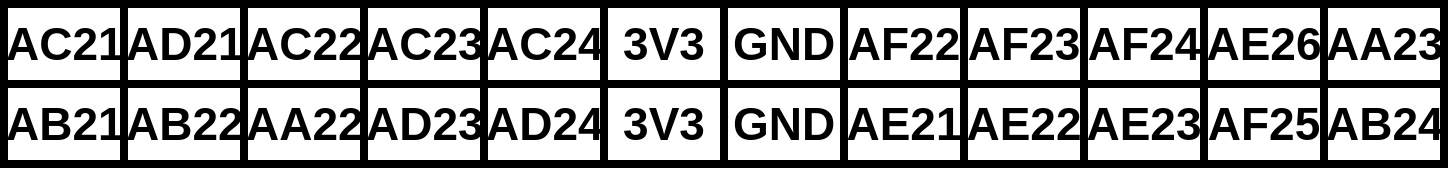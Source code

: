 <mxfile version="21.6.8" type="device">
  <diagram name="第 1 页" id="5yt_pqpiBGALa3D7d_P7">
    <mxGraphModel dx="917" dy="687" grid="1" gridSize="10" guides="1" tooltips="1" connect="1" arrows="1" fold="1" page="1" pageScale="1" pageWidth="827" pageHeight="1169" math="0" shadow="0">
      <root>
        <mxCell id="0" />
        <mxCell id="1" parent="0" />
        <mxCell id="j3vRIAklx2gJD_gSZ_Bb-11" value="" style="shape=table;startSize=0;container=1;collapsible=0;childLayout=tableLayout;fontSize=23;strokeWidth=4;fontStyle=1;fillColor=none;" vertex="1" parent="1">
          <mxGeometry x="320" y="550" width="720" height="80" as="geometry" />
        </mxCell>
        <mxCell id="j3vRIAklx2gJD_gSZ_Bb-16" value="" style="shape=tableRow;horizontal=0;startSize=0;swimlaneHead=0;swimlaneBody=0;strokeColor=inherit;top=0;left=0;bottom=0;right=0;collapsible=0;dropTarget=0;fillColor=none;points=[[0,0.5],[1,0.5]];portConstraint=eastwest;fontSize=23;strokeWidth=4;fontStyle=1" vertex="1" parent="j3vRIAklx2gJD_gSZ_Bb-11">
          <mxGeometry width="720" height="40" as="geometry" />
        </mxCell>
        <mxCell id="j3vRIAklx2gJD_gSZ_Bb-17" value="AC21" style="shape=partialRectangle;html=1;whiteSpace=wrap;connectable=0;strokeColor=inherit;overflow=hidden;fillColor=none;top=0;left=0;bottom=0;right=0;pointerEvents=1;fontSize=23;strokeWidth=4;fontStyle=1" vertex="1" parent="j3vRIAklx2gJD_gSZ_Bb-16">
          <mxGeometry width="60" height="40" as="geometry">
            <mxRectangle width="60" height="40" as="alternateBounds" />
          </mxGeometry>
        </mxCell>
        <mxCell id="j3vRIAklx2gJD_gSZ_Bb-18" value="AD21" style="shape=partialRectangle;html=1;whiteSpace=wrap;connectable=0;strokeColor=inherit;overflow=hidden;fillColor=none;top=0;left=0;bottom=0;right=0;pointerEvents=1;fontSize=23;strokeWidth=4;fontStyle=1" vertex="1" parent="j3vRIAklx2gJD_gSZ_Bb-16">
          <mxGeometry x="60" width="60" height="40" as="geometry">
            <mxRectangle width="60" height="40" as="alternateBounds" />
          </mxGeometry>
        </mxCell>
        <mxCell id="j3vRIAklx2gJD_gSZ_Bb-19" value="AC22" style="shape=partialRectangle;html=1;whiteSpace=wrap;connectable=0;strokeColor=inherit;overflow=hidden;fillColor=none;top=0;left=0;bottom=0;right=0;pointerEvents=1;fontSize=23;strokeWidth=4;fontStyle=1" vertex="1" parent="j3vRIAklx2gJD_gSZ_Bb-16">
          <mxGeometry x="120" width="60" height="40" as="geometry">
            <mxRectangle width="60" height="40" as="alternateBounds" />
          </mxGeometry>
        </mxCell>
        <mxCell id="j3vRIAklx2gJD_gSZ_Bb-25" value="AC23" style="shape=partialRectangle;html=1;whiteSpace=wrap;connectable=0;strokeColor=inherit;overflow=hidden;fillColor=none;top=0;left=0;bottom=0;right=0;pointerEvents=1;fontSize=23;strokeWidth=4;fontStyle=1" vertex="1" parent="j3vRIAklx2gJD_gSZ_Bb-16">
          <mxGeometry x="180" width="60" height="40" as="geometry">
            <mxRectangle width="60" height="40" as="alternateBounds" />
          </mxGeometry>
        </mxCell>
        <mxCell id="j3vRIAklx2gJD_gSZ_Bb-27" value="AC24" style="shape=partialRectangle;html=1;whiteSpace=wrap;connectable=0;strokeColor=inherit;overflow=hidden;fillColor=none;top=0;left=0;bottom=0;right=0;pointerEvents=1;fontSize=23;strokeWidth=4;fontStyle=1" vertex="1" parent="j3vRIAklx2gJD_gSZ_Bb-16">
          <mxGeometry x="240" width="60" height="40" as="geometry">
            <mxRectangle width="60" height="40" as="alternateBounds" />
          </mxGeometry>
        </mxCell>
        <mxCell id="j3vRIAklx2gJD_gSZ_Bb-45" value="3V3" style="shape=partialRectangle;html=1;whiteSpace=wrap;connectable=0;strokeColor=inherit;overflow=hidden;fillColor=none;top=0;left=0;bottom=0;right=0;pointerEvents=1;fontSize=23;strokeWidth=4;fontStyle=1" vertex="1" parent="j3vRIAklx2gJD_gSZ_Bb-16">
          <mxGeometry x="300" width="60" height="40" as="geometry">
            <mxRectangle width="60" height="40" as="alternateBounds" />
          </mxGeometry>
        </mxCell>
        <mxCell id="j3vRIAklx2gJD_gSZ_Bb-43" value="GND" style="shape=partialRectangle;html=1;whiteSpace=wrap;connectable=0;strokeColor=inherit;overflow=hidden;fillColor=none;top=0;left=0;bottom=0;right=0;pointerEvents=1;fontSize=23;strokeWidth=4;fontStyle=1" vertex="1" parent="j3vRIAklx2gJD_gSZ_Bb-16">
          <mxGeometry x="360" width="60" height="40" as="geometry">
            <mxRectangle width="60" height="40" as="alternateBounds" />
          </mxGeometry>
        </mxCell>
        <mxCell id="j3vRIAklx2gJD_gSZ_Bb-29" value="AF22" style="shape=partialRectangle;html=1;whiteSpace=wrap;connectable=0;strokeColor=inherit;overflow=hidden;fillColor=none;top=0;left=0;bottom=0;right=0;pointerEvents=1;fontSize=23;strokeWidth=4;fontStyle=1" vertex="1" parent="j3vRIAklx2gJD_gSZ_Bb-16">
          <mxGeometry x="420" width="60" height="40" as="geometry">
            <mxRectangle width="60" height="40" as="alternateBounds" />
          </mxGeometry>
        </mxCell>
        <mxCell id="j3vRIAklx2gJD_gSZ_Bb-31" value="AF23" style="shape=partialRectangle;html=1;whiteSpace=wrap;connectable=0;strokeColor=inherit;overflow=hidden;fillColor=none;top=0;left=0;bottom=0;right=0;pointerEvents=1;fontSize=23;strokeWidth=4;fontStyle=1" vertex="1" parent="j3vRIAklx2gJD_gSZ_Bb-16">
          <mxGeometry x="480" width="60" height="40" as="geometry">
            <mxRectangle width="60" height="40" as="alternateBounds" />
          </mxGeometry>
        </mxCell>
        <mxCell id="j3vRIAklx2gJD_gSZ_Bb-33" value="AF24" style="shape=partialRectangle;html=1;whiteSpace=wrap;connectable=0;strokeColor=inherit;overflow=hidden;fillColor=none;top=0;left=0;bottom=0;right=0;pointerEvents=1;fontSize=23;strokeWidth=4;fontStyle=1" vertex="1" parent="j3vRIAklx2gJD_gSZ_Bb-16">
          <mxGeometry x="540" width="60" height="40" as="geometry">
            <mxRectangle width="60" height="40" as="alternateBounds" />
          </mxGeometry>
        </mxCell>
        <mxCell id="j3vRIAklx2gJD_gSZ_Bb-35" value="AE26" style="shape=partialRectangle;html=1;whiteSpace=wrap;connectable=0;strokeColor=inherit;overflow=hidden;fillColor=none;top=0;left=0;bottom=0;right=0;pointerEvents=1;fontSize=23;strokeWidth=4;fontStyle=1" vertex="1" parent="j3vRIAklx2gJD_gSZ_Bb-16">
          <mxGeometry x="600" width="60" height="40" as="geometry">
            <mxRectangle width="60" height="40" as="alternateBounds" />
          </mxGeometry>
        </mxCell>
        <mxCell id="j3vRIAklx2gJD_gSZ_Bb-37" value="AA23" style="shape=partialRectangle;html=1;whiteSpace=wrap;connectable=0;strokeColor=inherit;overflow=hidden;fillColor=none;top=0;left=0;bottom=0;right=0;pointerEvents=1;fontSize=23;strokeWidth=4;fontStyle=1" vertex="1" parent="j3vRIAklx2gJD_gSZ_Bb-16">
          <mxGeometry x="660" width="60" height="40" as="geometry">
            <mxRectangle width="60" height="40" as="alternateBounds" />
          </mxGeometry>
        </mxCell>
        <mxCell id="j3vRIAklx2gJD_gSZ_Bb-12" value="" style="shape=tableRow;horizontal=0;startSize=0;swimlaneHead=0;swimlaneBody=0;strokeColor=inherit;top=0;left=0;bottom=0;right=0;collapsible=0;dropTarget=0;fillColor=none;points=[[0,0.5],[1,0.5]];portConstraint=eastwest;fontSize=23;strokeWidth=4;fontStyle=1" vertex="1" parent="j3vRIAklx2gJD_gSZ_Bb-11">
          <mxGeometry y="40" width="720" height="40" as="geometry" />
        </mxCell>
        <mxCell id="j3vRIAklx2gJD_gSZ_Bb-13" value="AB21" style="shape=partialRectangle;html=1;whiteSpace=wrap;connectable=0;strokeColor=inherit;overflow=hidden;fillColor=none;top=0;left=0;bottom=0;right=0;pointerEvents=1;fontSize=23;strokeWidth=4;fontStyle=1" vertex="1" parent="j3vRIAklx2gJD_gSZ_Bb-12">
          <mxGeometry width="60" height="40" as="geometry">
            <mxRectangle width="60" height="40" as="alternateBounds" />
          </mxGeometry>
        </mxCell>
        <mxCell id="j3vRIAklx2gJD_gSZ_Bb-14" value="AB22" style="shape=partialRectangle;html=1;whiteSpace=wrap;connectable=0;strokeColor=inherit;overflow=hidden;fillColor=none;top=0;left=0;bottom=0;right=0;pointerEvents=1;fontSize=23;strokeWidth=4;fontStyle=1" vertex="1" parent="j3vRIAklx2gJD_gSZ_Bb-12">
          <mxGeometry x="60" width="60" height="40" as="geometry">
            <mxRectangle width="60" height="40" as="alternateBounds" />
          </mxGeometry>
        </mxCell>
        <mxCell id="j3vRIAklx2gJD_gSZ_Bb-15" value="AA22" style="shape=partialRectangle;html=1;whiteSpace=wrap;connectable=0;strokeColor=inherit;overflow=hidden;fillColor=none;top=0;left=0;bottom=0;right=0;pointerEvents=1;fontSize=23;strokeWidth=4;fontStyle=1" vertex="1" parent="j3vRIAklx2gJD_gSZ_Bb-12">
          <mxGeometry x="120" width="60" height="40" as="geometry">
            <mxRectangle width="60" height="40" as="alternateBounds" />
          </mxGeometry>
        </mxCell>
        <mxCell id="j3vRIAklx2gJD_gSZ_Bb-24" value="AD23" style="shape=partialRectangle;html=1;whiteSpace=wrap;connectable=0;strokeColor=inherit;overflow=hidden;fillColor=none;top=0;left=0;bottom=0;right=0;pointerEvents=1;fontSize=23;strokeWidth=4;fontStyle=1" vertex="1" parent="j3vRIAklx2gJD_gSZ_Bb-12">
          <mxGeometry x="180" width="60" height="40" as="geometry">
            <mxRectangle width="60" height="40" as="alternateBounds" />
          </mxGeometry>
        </mxCell>
        <mxCell id="j3vRIAklx2gJD_gSZ_Bb-26" value="AD24" style="shape=partialRectangle;html=1;whiteSpace=wrap;connectable=0;strokeColor=inherit;overflow=hidden;fillColor=none;top=0;left=0;bottom=0;right=0;pointerEvents=1;fontSize=23;strokeWidth=4;fontStyle=1" vertex="1" parent="j3vRIAklx2gJD_gSZ_Bb-12">
          <mxGeometry x="240" width="60" height="40" as="geometry">
            <mxRectangle width="60" height="40" as="alternateBounds" />
          </mxGeometry>
        </mxCell>
        <mxCell id="j3vRIAklx2gJD_gSZ_Bb-44" value="3V3" style="shape=partialRectangle;html=1;whiteSpace=wrap;connectable=0;strokeColor=inherit;overflow=hidden;fillColor=none;top=0;left=0;bottom=0;right=0;pointerEvents=1;fontSize=23;strokeWidth=4;fontStyle=1" vertex="1" parent="j3vRIAklx2gJD_gSZ_Bb-12">
          <mxGeometry x="300" width="60" height="40" as="geometry">
            <mxRectangle width="60" height="40" as="alternateBounds" />
          </mxGeometry>
        </mxCell>
        <mxCell id="j3vRIAklx2gJD_gSZ_Bb-42" value="GND" style="shape=partialRectangle;html=1;whiteSpace=wrap;connectable=0;strokeColor=inherit;overflow=hidden;fillColor=none;top=0;left=0;bottom=0;right=0;pointerEvents=1;fontSize=23;strokeWidth=4;fontStyle=1" vertex="1" parent="j3vRIAklx2gJD_gSZ_Bb-12">
          <mxGeometry x="360" width="60" height="40" as="geometry">
            <mxRectangle width="60" height="40" as="alternateBounds" />
          </mxGeometry>
        </mxCell>
        <mxCell id="j3vRIAklx2gJD_gSZ_Bb-28" value="AE21" style="shape=partialRectangle;html=1;whiteSpace=wrap;connectable=0;strokeColor=inherit;overflow=hidden;fillColor=none;top=0;left=0;bottom=0;right=0;pointerEvents=1;fontSize=23;strokeWidth=4;fontStyle=1" vertex="1" parent="j3vRIAklx2gJD_gSZ_Bb-12">
          <mxGeometry x="420" width="60" height="40" as="geometry">
            <mxRectangle width="60" height="40" as="alternateBounds" />
          </mxGeometry>
        </mxCell>
        <mxCell id="j3vRIAklx2gJD_gSZ_Bb-30" value="AE22" style="shape=partialRectangle;html=1;whiteSpace=wrap;connectable=0;strokeColor=inherit;overflow=hidden;fillColor=none;top=0;left=0;bottom=0;right=0;pointerEvents=1;fontSize=23;strokeWidth=4;fontStyle=1" vertex="1" parent="j3vRIAklx2gJD_gSZ_Bb-12">
          <mxGeometry x="480" width="60" height="40" as="geometry">
            <mxRectangle width="60" height="40" as="alternateBounds" />
          </mxGeometry>
        </mxCell>
        <mxCell id="j3vRIAklx2gJD_gSZ_Bb-32" value="AE23" style="shape=partialRectangle;html=1;whiteSpace=wrap;connectable=0;strokeColor=inherit;overflow=hidden;fillColor=none;top=0;left=0;bottom=0;right=0;pointerEvents=1;fontSize=23;strokeWidth=4;fontStyle=1" vertex="1" parent="j3vRIAklx2gJD_gSZ_Bb-12">
          <mxGeometry x="540" width="60" height="40" as="geometry">
            <mxRectangle width="60" height="40" as="alternateBounds" />
          </mxGeometry>
        </mxCell>
        <mxCell id="j3vRIAklx2gJD_gSZ_Bb-34" value="AF25" style="shape=partialRectangle;html=1;whiteSpace=wrap;connectable=0;strokeColor=inherit;overflow=hidden;fillColor=none;top=0;left=0;bottom=0;right=0;pointerEvents=1;fontSize=23;strokeWidth=4;fontStyle=1" vertex="1" parent="j3vRIAklx2gJD_gSZ_Bb-12">
          <mxGeometry x="600" width="60" height="40" as="geometry">
            <mxRectangle width="60" height="40" as="alternateBounds" />
          </mxGeometry>
        </mxCell>
        <mxCell id="j3vRIAklx2gJD_gSZ_Bb-36" value="AB24" style="shape=partialRectangle;html=1;whiteSpace=wrap;connectable=0;strokeColor=inherit;overflow=hidden;fillColor=none;top=0;left=0;bottom=0;right=0;pointerEvents=1;fontSize=23;strokeWidth=4;fontStyle=1" vertex="1" parent="j3vRIAklx2gJD_gSZ_Bb-12">
          <mxGeometry x="660" width="60" height="40" as="geometry">
            <mxRectangle width="60" height="40" as="alternateBounds" />
          </mxGeometry>
        </mxCell>
      </root>
    </mxGraphModel>
  </diagram>
</mxfile>
